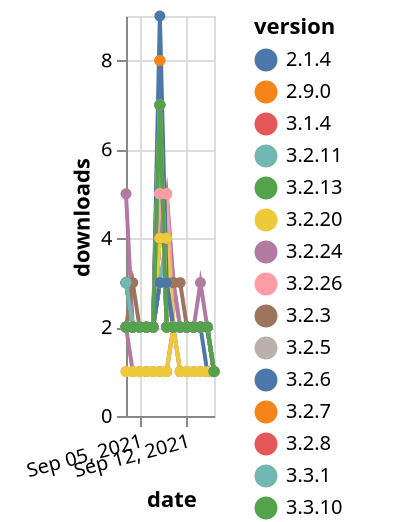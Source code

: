 {"$schema": "https://vega.github.io/schema/vega-lite/v5.json", "description": "A simple bar chart with embedded data.", "data": {"values": [{"date": "2021-09-03", "total": 554, "delta": 2, "version": "4.0.25"}, {"date": "2021-09-04", "total": 556, "delta": 2, "version": "4.0.25"}, {"date": "2021-09-05", "total": 558, "delta": 2, "version": "4.0.25"}, {"date": "2021-09-06", "total": 560, "delta": 2, "version": "4.0.25"}, {"date": "2021-09-07", "total": 562, "delta": 2, "version": "4.0.25"}, {"date": "2021-09-08", "total": 566, "delta": 4, "version": "4.0.25"}, {"date": "2021-09-09", "total": 570, "delta": 4, "version": "4.0.25"}, {"date": "2021-09-10", "total": 572, "delta": 2, "version": "4.0.25"}, {"date": "2021-09-11", "total": 574, "delta": 2, "version": "4.0.25"}, {"date": "2021-09-12", "total": 576, "delta": 2, "version": "4.0.25"}, {"date": "2021-09-13", "total": 578, "delta": 2, "version": "4.0.25"}, {"date": "2021-09-14", "total": 580, "delta": 2, "version": "4.0.25"}, {"date": "2021-09-15", "total": 582, "delta": 2, "version": "4.0.25"}, {"date": "2021-09-16", "total": 583, "delta": 1, "version": "4.0.25"}, {"date": "2021-09-03", "total": 393, "delta": 3, "version": "4.0.33"}, {"date": "2021-09-04", "total": 395, "delta": 2, "version": "4.0.33"}, {"date": "2021-09-05", "total": 397, "delta": 2, "version": "4.0.33"}, {"date": "2021-09-06", "total": 399, "delta": 2, "version": "4.0.33"}, {"date": "2021-09-07", "total": 401, "delta": 2, "version": "4.0.33"}, {"date": "2021-09-08", "total": 404, "delta": 3, "version": "4.0.33"}, {"date": "2021-09-09", "total": 407, "delta": 3, "version": "4.0.33"}, {"date": "2021-09-10", "total": 409, "delta": 2, "version": "4.0.33"}, {"date": "2021-09-11", "total": 411, "delta": 2, "version": "4.0.33"}, {"date": "2021-09-12", "total": 413, "delta": 2, "version": "4.0.33"}, {"date": "2021-09-13", "total": 415, "delta": 2, "version": "4.0.33"}, {"date": "2021-09-14", "total": 417, "delta": 2, "version": "4.0.33"}, {"date": "2021-09-15", "total": 419, "delta": 2, "version": "4.0.33"}, {"date": "2021-09-16", "total": 420, "delta": 1, "version": "4.0.33"}, {"date": "2021-09-03", "total": 5936, "delta": 3, "version": "3.1.4"}, {"date": "2021-09-04", "total": 5938, "delta": 2, "version": "3.1.4"}, {"date": "2021-09-05", "total": 5940, "delta": 2, "version": "3.1.4"}, {"date": "2021-09-06", "total": 5942, "delta": 2, "version": "3.1.4"}, {"date": "2021-09-07", "total": 5944, "delta": 2, "version": "3.1.4"}, {"date": "2021-09-08", "total": 5952, "delta": 8, "version": "3.1.4"}, {"date": "2021-09-09", "total": 5954, "delta": 2, "version": "3.1.4"}, {"date": "2021-09-10", "total": 5956, "delta": 2, "version": "3.1.4"}, {"date": "2021-09-11", "total": 5958, "delta": 2, "version": "3.1.4"}, {"date": "2021-09-12", "total": 5960, "delta": 2, "version": "3.1.4"}, {"date": "2021-09-13", "total": 5962, "delta": 2, "version": "3.1.4"}, {"date": "2021-09-14", "total": 5964, "delta": 2, "version": "3.1.4"}, {"date": "2021-09-15", "total": 5966, "delta": 2, "version": "3.1.4"}, {"date": "2021-09-16", "total": 5967, "delta": 1, "version": "3.1.4"}, {"date": "2021-09-03", "total": 337, "delta": 2, "version": "4.0.32"}, {"date": "2021-09-04", "total": 339, "delta": 2, "version": "4.0.32"}, {"date": "2021-09-05", "total": 341, "delta": 2, "version": "4.0.32"}, {"date": "2021-09-06", "total": 343, "delta": 2, "version": "4.0.32"}, {"date": "2021-09-07", "total": 345, "delta": 2, "version": "4.0.32"}, {"date": "2021-09-08", "total": 348, "delta": 3, "version": "4.0.32"}, {"date": "2021-09-09", "total": 352, "delta": 4, "version": "4.0.32"}, {"date": "2021-09-10", "total": 354, "delta": 2, "version": "4.0.32"}, {"date": "2021-09-11", "total": 356, "delta": 2, "version": "4.0.32"}, {"date": "2021-09-12", "total": 358, "delta": 2, "version": "4.0.32"}, {"date": "2021-09-13", "total": 360, "delta": 2, "version": "4.0.32"}, {"date": "2021-09-14", "total": 362, "delta": 2, "version": "4.0.32"}, {"date": "2021-09-15", "total": 364, "delta": 2, "version": "4.0.32"}, {"date": "2021-09-16", "total": 365, "delta": 1, "version": "4.0.32"}, {"date": "2021-09-03", "total": 598, "delta": 2, "version": "4.0.22"}, {"date": "2021-09-04", "total": 600, "delta": 2, "version": "4.0.22"}, {"date": "2021-09-05", "total": 602, "delta": 2, "version": "4.0.22"}, {"date": "2021-09-06", "total": 604, "delta": 2, "version": "4.0.22"}, {"date": "2021-09-07", "total": 606, "delta": 2, "version": "4.0.22"}, {"date": "2021-09-08", "total": 610, "delta": 4, "version": "4.0.22"}, {"date": "2021-09-09", "total": 614, "delta": 4, "version": "4.0.22"}, {"date": "2021-09-10", "total": 616, "delta": 2, "version": "4.0.22"}, {"date": "2021-09-11", "total": 618, "delta": 2, "version": "4.0.22"}, {"date": "2021-09-12", "total": 620, "delta": 2, "version": "4.0.22"}, {"date": "2021-09-13", "total": 622, "delta": 2, "version": "4.0.22"}, {"date": "2021-09-14", "total": 624, "delta": 2, "version": "4.0.22"}, {"date": "2021-09-15", "total": 626, "delta": 2, "version": "4.0.22"}, {"date": "2021-09-16", "total": 627, "delta": 1, "version": "4.0.22"}, {"date": "2021-09-03", "total": 3017, "delta": 3, "version": "3.3.1"}, {"date": "2021-09-04", "total": 3019, "delta": 2, "version": "3.3.1"}, {"date": "2021-09-05", "total": 3021, "delta": 2, "version": "3.3.1"}, {"date": "2021-09-06", "total": 3023, "delta": 2, "version": "3.3.1"}, {"date": "2021-09-07", "total": 3025, "delta": 2, "version": "3.3.1"}, {"date": "2021-09-08", "total": 3030, "delta": 5, "version": "3.3.1"}, {"date": "2021-09-09", "total": 3035, "delta": 5, "version": "3.3.1"}, {"date": "2021-09-10", "total": 3038, "delta": 3, "version": "3.3.1"}, {"date": "2021-09-11", "total": 3040, "delta": 2, "version": "3.3.1"}, {"date": "2021-09-12", "total": 3042, "delta": 2, "version": "3.3.1"}, {"date": "2021-09-13", "total": 3044, "delta": 2, "version": "3.3.1"}, {"date": "2021-09-14", "total": 3046, "delta": 2, "version": "3.3.1"}, {"date": "2021-09-15", "total": 3048, "delta": 2, "version": "3.3.1"}, {"date": "2021-09-16", "total": 3049, "delta": 1, "version": "3.3.1"}, {"date": "2021-09-03", "total": 4596, "delta": 2, "version": "3.2.7"}, {"date": "2021-09-04", "total": 4598, "delta": 2, "version": "3.2.7"}, {"date": "2021-09-05", "total": 4600, "delta": 2, "version": "3.2.7"}, {"date": "2021-09-06", "total": 4602, "delta": 2, "version": "3.2.7"}, {"date": "2021-09-07", "total": 4604, "delta": 2, "version": "3.2.7"}, {"date": "2021-09-08", "total": 4611, "delta": 7, "version": "3.2.7"}, {"date": "2021-09-09", "total": 4613, "delta": 2, "version": "3.2.7"}, {"date": "2021-09-10", "total": 4615, "delta": 2, "version": "3.2.7"}, {"date": "2021-09-11", "total": 4617, "delta": 2, "version": "3.2.7"}, {"date": "2021-09-12", "total": 4619, "delta": 2, "version": "3.2.7"}, {"date": "2021-09-13", "total": 4621, "delta": 2, "version": "3.2.7"}, {"date": "2021-09-14", "total": 4623, "delta": 2, "version": "3.2.7"}, {"date": "2021-09-15", "total": 4625, "delta": 2, "version": "3.2.7"}, {"date": "2021-09-16", "total": 4626, "delta": 1, "version": "3.2.7"}, {"date": "2021-09-03", "total": 2895, "delta": 2, "version": "3.2.24"}, {"date": "2021-09-04", "total": 2897, "delta": 2, "version": "3.2.24"}, {"date": "2021-09-05", "total": 2899, "delta": 2, "version": "3.2.24"}, {"date": "2021-09-06", "total": 2901, "delta": 2, "version": "3.2.24"}, {"date": "2021-09-07", "total": 2903, "delta": 2, "version": "3.2.24"}, {"date": "2021-09-08", "total": 2908, "delta": 5, "version": "3.2.24"}, {"date": "2021-09-09", "total": 2913, "delta": 5, "version": "3.2.24"}, {"date": "2021-09-10", "total": 2915, "delta": 2, "version": "3.2.24"}, {"date": "2021-09-11", "total": 2917, "delta": 2, "version": "3.2.24"}, {"date": "2021-09-12", "total": 2919, "delta": 2, "version": "3.2.24"}, {"date": "2021-09-13", "total": 2921, "delta": 2, "version": "3.2.24"}, {"date": "2021-09-14", "total": 2923, "delta": 2, "version": "3.2.24"}, {"date": "2021-09-15", "total": 2925, "delta": 2, "version": "3.2.24"}, {"date": "2021-09-16", "total": 2926, "delta": 1, "version": "3.2.24"}, {"date": "2021-09-03", "total": 4010, "delta": 3, "version": "3.2.6"}, {"date": "2021-09-04", "total": 4012, "delta": 2, "version": "3.2.6"}, {"date": "2021-09-05", "total": 4014, "delta": 2, "version": "3.2.6"}, {"date": "2021-09-06", "total": 4016, "delta": 2, "version": "3.2.6"}, {"date": "2021-09-07", "total": 4018, "delta": 2, "version": "3.2.6"}, {"date": "2021-09-08", "total": 4025, "delta": 7, "version": "3.2.6"}, {"date": "2021-09-09", "total": 4027, "delta": 2, "version": "3.2.6"}, {"date": "2021-09-10", "total": 4029, "delta": 2, "version": "3.2.6"}, {"date": "2021-09-11", "total": 4031, "delta": 2, "version": "3.2.6"}, {"date": "2021-09-12", "total": 4033, "delta": 2, "version": "3.2.6"}, {"date": "2021-09-13", "total": 4035, "delta": 2, "version": "3.2.6"}, {"date": "2021-09-14", "total": 4037, "delta": 2, "version": "3.2.6"}, {"date": "2021-09-15", "total": 4039, "delta": 2, "version": "3.2.6"}, {"date": "2021-09-16", "total": 4040, "delta": 1, "version": "3.2.6"}, {"date": "2021-09-03", "total": 4751, "delta": 2, "version": "2.9.0"}, {"date": "2021-09-04", "total": 4753, "delta": 2, "version": "2.9.0"}, {"date": "2021-09-05", "total": 4755, "delta": 2, "version": "2.9.0"}, {"date": "2021-09-06", "total": 4757, "delta": 2, "version": "2.9.0"}, {"date": "2021-09-07", "total": 4759, "delta": 2, "version": "2.9.0"}, {"date": "2021-09-08", "total": 4767, "delta": 8, "version": "2.9.0"}, {"date": "2021-09-09", "total": 4769, "delta": 2, "version": "2.9.0"}, {"date": "2021-09-10", "total": 4771, "delta": 2, "version": "2.9.0"}, {"date": "2021-09-11", "total": 4773, "delta": 2, "version": "2.9.0"}, {"date": "2021-09-12", "total": 4775, "delta": 2, "version": "2.9.0"}, {"date": "2021-09-13", "total": 4777, "delta": 2, "version": "2.9.0"}, {"date": "2021-09-14", "total": 4779, "delta": 2, "version": "2.9.0"}, {"date": "2021-09-15", "total": 4781, "delta": 2, "version": "2.9.0"}, {"date": "2021-09-16", "total": 4782, "delta": 1, "version": "2.9.0"}, {"date": "2021-09-03", "total": 328, "delta": 1, "version": "3.3.6"}, {"date": "2021-09-04", "total": 329, "delta": 1, "version": "3.3.6"}, {"date": "2021-09-05", "total": 330, "delta": 1, "version": "3.3.6"}, {"date": "2021-09-06", "total": 331, "delta": 1, "version": "3.3.6"}, {"date": "2021-09-07", "total": 332, "delta": 1, "version": "3.3.6"}, {"date": "2021-09-08", "total": 333, "delta": 1, "version": "3.3.6"}, {"date": "2021-09-09", "total": 334, "delta": 1, "version": "3.3.6"}, {"date": "2021-09-10", "total": 336, "delta": 2, "version": "3.3.6"}, {"date": "2021-09-11", "total": 337, "delta": 1, "version": "3.3.6"}, {"date": "2021-09-12", "total": 338, "delta": 1, "version": "3.3.6"}, {"date": "2021-09-13", "total": 339, "delta": 1, "version": "3.3.6"}, {"date": "2021-09-14", "total": 340, "delta": 1, "version": "3.3.6"}, {"date": "2021-09-15", "total": 341, "delta": 1, "version": "3.3.6"}, {"date": "2021-09-16", "total": 342, "delta": 1, "version": "3.3.6"}, {"date": "2021-09-03", "total": 3903, "delta": 2, "version": "3.2.20"}, {"date": "2021-09-04", "total": 3905, "delta": 2, "version": "3.2.20"}, {"date": "2021-09-05", "total": 3907, "delta": 2, "version": "3.2.20"}, {"date": "2021-09-06", "total": 3909, "delta": 2, "version": "3.2.20"}, {"date": "2021-09-07", "total": 3911, "delta": 2, "version": "3.2.20"}, {"date": "2021-09-08", "total": 3916, "delta": 5, "version": "3.2.20"}, {"date": "2021-09-09", "total": 3921, "delta": 5, "version": "3.2.20"}, {"date": "2021-09-10", "total": 3923, "delta": 2, "version": "3.2.20"}, {"date": "2021-09-11", "total": 3925, "delta": 2, "version": "3.2.20"}, {"date": "2021-09-12", "total": 3927, "delta": 2, "version": "3.2.20"}, {"date": "2021-09-13", "total": 3929, "delta": 2, "version": "3.2.20"}, {"date": "2021-09-14", "total": 3931, "delta": 2, "version": "3.2.20"}, {"date": "2021-09-15", "total": 3933, "delta": 2, "version": "3.2.20"}, {"date": "2021-09-16", "total": 3934, "delta": 1, "version": "3.2.20"}, {"date": "2021-09-03", "total": 4034, "delta": 2, "version": "3.2.8"}, {"date": "2021-09-04", "total": 4036, "delta": 2, "version": "3.2.8"}, {"date": "2021-09-05", "total": 4038, "delta": 2, "version": "3.2.8"}, {"date": "2021-09-06", "total": 4040, "delta": 2, "version": "3.2.8"}, {"date": "2021-09-07", "total": 4042, "delta": 2, "version": "3.2.8"}, {"date": "2021-09-08", "total": 4049, "delta": 7, "version": "3.2.8"}, {"date": "2021-09-09", "total": 4051, "delta": 2, "version": "3.2.8"}, {"date": "2021-09-10", "total": 4053, "delta": 2, "version": "3.2.8"}, {"date": "2021-09-11", "total": 4055, "delta": 2, "version": "3.2.8"}, {"date": "2021-09-12", "total": 4057, "delta": 2, "version": "3.2.8"}, {"date": "2021-09-13", "total": 4059, "delta": 2, "version": "3.2.8"}, {"date": "2021-09-14", "total": 4061, "delta": 2, "version": "3.2.8"}, {"date": "2021-09-15", "total": 4063, "delta": 2, "version": "3.2.8"}, {"date": "2021-09-16", "total": 4064, "delta": 1, "version": "3.2.8"}, {"date": "2021-09-03", "total": 2975, "delta": 3, "version": "3.3.10"}, {"date": "2021-09-04", "total": 2977, "delta": 2, "version": "3.3.10"}, {"date": "2021-09-05", "total": 2979, "delta": 2, "version": "3.3.10"}, {"date": "2021-09-06", "total": 2981, "delta": 2, "version": "3.3.10"}, {"date": "2021-09-07", "total": 2983, "delta": 2, "version": "3.3.10"}, {"date": "2021-09-08", "total": 2986, "delta": 3, "version": "3.3.10"}, {"date": "2021-09-09", "total": 2989, "delta": 3, "version": "3.3.10"}, {"date": "2021-09-10", "total": 2991, "delta": 2, "version": "3.3.10"}, {"date": "2021-09-11", "total": 2993, "delta": 2, "version": "3.3.10"}, {"date": "2021-09-12", "total": 2995, "delta": 2, "version": "3.3.10"}, {"date": "2021-09-13", "total": 2997, "delta": 2, "version": "3.3.10"}, {"date": "2021-09-14", "total": 2999, "delta": 2, "version": "3.3.10"}, {"date": "2021-09-15", "total": 3001, "delta": 2, "version": "3.3.10"}, {"date": "2021-09-16", "total": 3002, "delta": 1, "version": "3.3.10"}, {"date": "2021-09-03", "total": 272, "delta": 5, "version": "4.0.41"}, {"date": "2021-09-04", "total": 274, "delta": 2, "version": "4.0.41"}, {"date": "2021-09-05", "total": 276, "delta": 2, "version": "4.0.41"}, {"date": "2021-09-06", "total": 278, "delta": 2, "version": "4.0.41"}, {"date": "2021-09-07", "total": 280, "delta": 2, "version": "4.0.41"}, {"date": "2021-09-08", "total": 284, "delta": 4, "version": "4.0.41"}, {"date": "2021-09-09", "total": 289, "delta": 5, "version": "4.0.41"}, {"date": "2021-09-10", "total": 292, "delta": 3, "version": "4.0.41"}, {"date": "2021-09-11", "total": 294, "delta": 2, "version": "4.0.41"}, {"date": "2021-09-12", "total": 296, "delta": 2, "version": "4.0.41"}, {"date": "2021-09-13", "total": 298, "delta": 2, "version": "4.0.41"}, {"date": "2021-09-14", "total": 301, "delta": 3, "version": "4.0.41"}, {"date": "2021-09-15", "total": 303, "delta": 2, "version": "4.0.41"}, {"date": "2021-09-16", "total": 304, "delta": 1, "version": "4.0.41"}, {"date": "2021-09-03", "total": 594, "delta": 2, "version": "4.0.7"}, {"date": "2021-09-04", "total": 596, "delta": 2, "version": "4.0.7"}, {"date": "2021-09-05", "total": 598, "delta": 2, "version": "4.0.7"}, {"date": "2021-09-06", "total": 600, "delta": 2, "version": "4.0.7"}, {"date": "2021-09-07", "total": 602, "delta": 2, "version": "4.0.7"}, {"date": "2021-09-08", "total": 605, "delta": 3, "version": "4.0.7"}, {"date": "2021-09-09", "total": 608, "delta": 3, "version": "4.0.7"}, {"date": "2021-09-10", "total": 610, "delta": 2, "version": "4.0.7"}, {"date": "2021-09-11", "total": 612, "delta": 2, "version": "4.0.7"}, {"date": "2021-09-12", "total": 614, "delta": 2, "version": "4.0.7"}, {"date": "2021-09-13", "total": 616, "delta": 2, "version": "4.0.7"}, {"date": "2021-09-14", "total": 618, "delta": 2, "version": "4.0.7"}, {"date": "2021-09-15", "total": 620, "delta": 2, "version": "4.0.7"}, {"date": "2021-09-16", "total": 621, "delta": 1, "version": "4.0.7"}, {"date": "2021-09-03", "total": 2813, "delta": 2, "version": "3.2.26"}, {"date": "2021-09-04", "total": 2815, "delta": 2, "version": "3.2.26"}, {"date": "2021-09-05", "total": 2817, "delta": 2, "version": "3.2.26"}, {"date": "2021-09-06", "total": 2819, "delta": 2, "version": "3.2.26"}, {"date": "2021-09-07", "total": 2821, "delta": 2, "version": "3.2.26"}, {"date": "2021-09-08", "total": 2826, "delta": 5, "version": "3.2.26"}, {"date": "2021-09-09", "total": 2831, "delta": 5, "version": "3.2.26"}, {"date": "2021-09-10", "total": 2833, "delta": 2, "version": "3.2.26"}, {"date": "2021-09-11", "total": 2835, "delta": 2, "version": "3.2.26"}, {"date": "2021-09-12", "total": 2837, "delta": 2, "version": "3.2.26"}, {"date": "2021-09-13", "total": 2839, "delta": 2, "version": "3.2.26"}, {"date": "2021-09-14", "total": 2841, "delta": 2, "version": "3.2.26"}, {"date": "2021-09-15", "total": 2843, "delta": 2, "version": "3.2.26"}, {"date": "2021-09-16", "total": 2844, "delta": 1, "version": "3.2.26"}, {"date": "2021-09-03", "total": 773, "delta": 2, "version": "4.0.4"}, {"date": "2021-09-04", "total": 775, "delta": 2, "version": "4.0.4"}, {"date": "2021-09-05", "total": 777, "delta": 2, "version": "4.0.4"}, {"date": "2021-09-06", "total": 779, "delta": 2, "version": "4.0.4"}, {"date": "2021-09-07", "total": 781, "delta": 2, "version": "4.0.4"}, {"date": "2021-09-08", "total": 785, "delta": 4, "version": "4.0.4"}, {"date": "2021-09-09", "total": 789, "delta": 4, "version": "4.0.4"}, {"date": "2021-09-10", "total": 791, "delta": 2, "version": "4.0.4"}, {"date": "2021-09-11", "total": 793, "delta": 2, "version": "4.0.4"}, {"date": "2021-09-12", "total": 795, "delta": 2, "version": "4.0.4"}, {"date": "2021-09-13", "total": 797, "delta": 2, "version": "4.0.4"}, {"date": "2021-09-14", "total": 799, "delta": 2, "version": "4.0.4"}, {"date": "2021-09-15", "total": 801, "delta": 2, "version": "4.0.4"}, {"date": "2021-09-16", "total": 802, "delta": 1, "version": "4.0.4"}, {"date": "2021-09-03", "total": 320, "delta": 2, "version": "3.3.5"}, {"date": "2021-09-04", "total": 321, "delta": 1, "version": "3.3.5"}, {"date": "2021-09-05", "total": 322, "delta": 1, "version": "3.3.5"}, {"date": "2021-09-06", "total": 323, "delta": 1, "version": "3.3.5"}, {"date": "2021-09-07", "total": 324, "delta": 1, "version": "3.3.5"}, {"date": "2021-09-08", "total": 325, "delta": 1, "version": "3.3.5"}, {"date": "2021-09-09", "total": 326, "delta": 1, "version": "3.3.5"}, {"date": "2021-09-10", "total": 328, "delta": 2, "version": "3.3.5"}, {"date": "2021-09-11", "total": 329, "delta": 1, "version": "3.3.5"}, {"date": "2021-09-12", "total": 330, "delta": 1, "version": "3.3.5"}, {"date": "2021-09-13", "total": 331, "delta": 1, "version": "3.3.5"}, {"date": "2021-09-14", "total": 332, "delta": 1, "version": "3.3.5"}, {"date": "2021-09-15", "total": 333, "delta": 1, "version": "3.3.5"}, {"date": "2021-09-16", "total": 334, "delta": 1, "version": "3.3.5"}, {"date": "2021-09-03", "total": 5928, "delta": 2, "version": "2.1.4"}, {"date": "2021-09-04", "total": 5930, "delta": 2, "version": "2.1.4"}, {"date": "2021-09-05", "total": 5932, "delta": 2, "version": "2.1.4"}, {"date": "2021-09-06", "total": 5934, "delta": 2, "version": "2.1.4"}, {"date": "2021-09-07", "total": 5936, "delta": 2, "version": "2.1.4"}, {"date": "2021-09-08", "total": 5945, "delta": 9, "version": "2.1.4"}, {"date": "2021-09-09", "total": 5948, "delta": 3, "version": "2.1.4"}, {"date": "2021-09-10", "total": 5950, "delta": 2, "version": "2.1.4"}, {"date": "2021-09-11", "total": 5952, "delta": 2, "version": "2.1.4"}, {"date": "2021-09-12", "total": 5954, "delta": 2, "version": "2.1.4"}, {"date": "2021-09-13", "total": 5956, "delta": 2, "version": "2.1.4"}, {"date": "2021-09-14", "total": 5958, "delta": 2, "version": "2.1.4"}, {"date": "2021-09-15", "total": 5959, "delta": 1, "version": "2.1.4"}, {"date": "2021-09-16", "total": 5960, "delta": 1, "version": "2.1.4"}, {"date": "2021-09-03", "total": 2505, "delta": 2, "version": "3.3.9"}, {"date": "2021-09-04", "total": 2508, "delta": 3, "version": "3.3.9"}, {"date": "2021-09-05", "total": 2510, "delta": 2, "version": "3.3.9"}, {"date": "2021-09-06", "total": 2512, "delta": 2, "version": "3.3.9"}, {"date": "2021-09-07", "total": 2514, "delta": 2, "version": "3.3.9"}, {"date": "2021-09-08", "total": 2517, "delta": 3, "version": "3.3.9"}, {"date": "2021-09-09", "total": 2520, "delta": 3, "version": "3.3.9"}, {"date": "2021-09-10", "total": 2523, "delta": 3, "version": "3.3.9"}, {"date": "2021-09-11", "total": 2526, "delta": 3, "version": "3.3.9"}, {"date": "2021-09-12", "total": 2528, "delta": 2, "version": "3.3.9"}, {"date": "2021-09-13", "total": 2530, "delta": 2, "version": "3.3.9"}, {"date": "2021-09-14", "total": 2532, "delta": 2, "version": "3.3.9"}, {"date": "2021-09-15", "total": 2534, "delta": 2, "version": "3.3.9"}, {"date": "2021-09-16", "total": 2535, "delta": 1, "version": "3.3.9"}, {"date": "2021-09-03", "total": 4187, "delta": 3, "version": "3.2.11"}, {"date": "2021-09-04", "total": 4189, "delta": 2, "version": "3.2.11"}, {"date": "2021-09-05", "total": 4191, "delta": 2, "version": "3.2.11"}, {"date": "2021-09-06", "total": 4193, "delta": 2, "version": "3.2.11"}, {"date": "2021-09-07", "total": 4195, "delta": 2, "version": "3.2.11"}, {"date": "2021-09-08", "total": 4202, "delta": 7, "version": "3.2.11"}, {"date": "2021-09-09", "total": 4204, "delta": 2, "version": "3.2.11"}, {"date": "2021-09-10", "total": 4206, "delta": 2, "version": "3.2.11"}, {"date": "2021-09-11", "total": 4208, "delta": 2, "version": "3.2.11"}, {"date": "2021-09-12", "total": 4210, "delta": 2, "version": "3.2.11"}, {"date": "2021-09-13", "total": 4212, "delta": 2, "version": "3.2.11"}, {"date": "2021-09-14", "total": 4214, "delta": 2, "version": "3.2.11"}, {"date": "2021-09-15", "total": 4216, "delta": 2, "version": "3.2.11"}, {"date": "2021-09-16", "total": 4217, "delta": 1, "version": "3.2.11"}, {"date": "2021-09-03", "total": 4073, "delta": 2, "version": "3.2.3"}, {"date": "2021-09-04", "total": 4075, "delta": 2, "version": "3.2.3"}, {"date": "2021-09-05", "total": 4077, "delta": 2, "version": "3.2.3"}, {"date": "2021-09-06", "total": 4079, "delta": 2, "version": "3.2.3"}, {"date": "2021-09-07", "total": 4081, "delta": 2, "version": "3.2.3"}, {"date": "2021-09-08", "total": 4088, "delta": 7, "version": "3.2.3"}, {"date": "2021-09-09", "total": 4090, "delta": 2, "version": "3.2.3"}, {"date": "2021-09-10", "total": 4092, "delta": 2, "version": "3.2.3"}, {"date": "2021-09-11", "total": 4094, "delta": 2, "version": "3.2.3"}, {"date": "2021-09-12", "total": 4096, "delta": 2, "version": "3.2.3"}, {"date": "2021-09-13", "total": 4098, "delta": 2, "version": "3.2.3"}, {"date": "2021-09-14", "total": 4100, "delta": 2, "version": "3.2.3"}, {"date": "2021-09-15", "total": 4102, "delta": 2, "version": "3.2.3"}, {"date": "2021-09-16", "total": 4103, "delta": 1, "version": "3.2.3"}, {"date": "2021-09-03", "total": 1917, "delta": 2, "version": "4.0.1.alpha"}, {"date": "2021-09-04", "total": 1919, "delta": 2, "version": "4.0.1.alpha"}, {"date": "2021-09-05", "total": 1921, "delta": 2, "version": "4.0.1.alpha"}, {"date": "2021-09-06", "total": 1923, "delta": 2, "version": "4.0.1.alpha"}, {"date": "2021-09-07", "total": 1925, "delta": 2, "version": "4.0.1.alpha"}, {"date": "2021-09-08", "total": 1928, "delta": 3, "version": "4.0.1.alpha"}, {"date": "2021-09-09", "total": 1931, "delta": 3, "version": "4.0.1.alpha"}, {"date": "2021-09-10", "total": 1933, "delta": 2, "version": "4.0.1.alpha"}, {"date": "2021-09-11", "total": 1935, "delta": 2, "version": "4.0.1.alpha"}, {"date": "2021-09-12", "total": 1937, "delta": 2, "version": "4.0.1.alpha"}, {"date": "2021-09-13", "total": 1939, "delta": 2, "version": "4.0.1.alpha"}, {"date": "2021-09-14", "total": 1941, "delta": 2, "version": "4.0.1.alpha"}, {"date": "2021-09-15", "total": 1943, "delta": 2, "version": "4.0.1.alpha"}, {"date": "2021-09-16", "total": 1944, "delta": 1, "version": "4.0.1.alpha"}, {"date": "2021-09-03", "total": 360, "delta": 1, "version": "3.3.3"}, {"date": "2021-09-04", "total": 361, "delta": 1, "version": "3.3.3"}, {"date": "2021-09-05", "total": 362, "delta": 1, "version": "3.3.3"}, {"date": "2021-09-06", "total": 363, "delta": 1, "version": "3.3.3"}, {"date": "2021-09-07", "total": 364, "delta": 1, "version": "3.3.3"}, {"date": "2021-09-08", "total": 365, "delta": 1, "version": "3.3.3"}, {"date": "2021-09-09", "total": 366, "delta": 1, "version": "3.3.3"}, {"date": "2021-09-10", "total": 368, "delta": 2, "version": "3.3.3"}, {"date": "2021-09-11", "total": 369, "delta": 1, "version": "3.3.3"}, {"date": "2021-09-12", "total": 370, "delta": 1, "version": "3.3.3"}, {"date": "2021-09-13", "total": 371, "delta": 1, "version": "3.3.3"}, {"date": "2021-09-14", "total": 372, "delta": 1, "version": "3.3.3"}, {"date": "2021-09-15", "total": 373, "delta": 1, "version": "3.3.3"}, {"date": "2021-09-16", "total": 374, "delta": 1, "version": "3.3.3"}, {"date": "2021-09-03", "total": 4414, "delta": 2, "version": "3.2.5"}, {"date": "2021-09-04", "total": 4416, "delta": 2, "version": "3.2.5"}, {"date": "2021-09-05", "total": 4418, "delta": 2, "version": "3.2.5"}, {"date": "2021-09-06", "total": 4420, "delta": 2, "version": "3.2.5"}, {"date": "2021-09-07", "total": 4422, "delta": 2, "version": "3.2.5"}, {"date": "2021-09-08", "total": 4429, "delta": 7, "version": "3.2.5"}, {"date": "2021-09-09", "total": 4431, "delta": 2, "version": "3.2.5"}, {"date": "2021-09-10", "total": 4433, "delta": 2, "version": "3.2.5"}, {"date": "2021-09-11", "total": 4435, "delta": 2, "version": "3.2.5"}, {"date": "2021-09-12", "total": 4437, "delta": 2, "version": "3.2.5"}, {"date": "2021-09-13", "total": 4439, "delta": 2, "version": "3.2.5"}, {"date": "2021-09-14", "total": 4441, "delta": 2, "version": "3.2.5"}, {"date": "2021-09-15", "total": 4443, "delta": 2, "version": "3.2.5"}, {"date": "2021-09-16", "total": 4444, "delta": 1, "version": "3.2.5"}, {"date": "2021-09-03", "total": 648, "delta": 2, "version": "4.0.12"}, {"date": "2021-09-04", "total": 650, "delta": 2, "version": "4.0.12"}, {"date": "2021-09-05", "total": 652, "delta": 2, "version": "4.0.12"}, {"date": "2021-09-06", "total": 654, "delta": 2, "version": "4.0.12"}, {"date": "2021-09-07", "total": 656, "delta": 2, "version": "4.0.12"}, {"date": "2021-09-08", "total": 659, "delta": 3, "version": "4.0.12"}, {"date": "2021-09-09", "total": 662, "delta": 3, "version": "4.0.12"}, {"date": "2021-09-10", "total": 664, "delta": 2, "version": "4.0.12"}, {"date": "2021-09-11", "total": 666, "delta": 2, "version": "4.0.12"}, {"date": "2021-09-12", "total": 668, "delta": 2, "version": "4.0.12"}, {"date": "2021-09-13", "total": 670, "delta": 2, "version": "4.0.12"}, {"date": "2021-09-14", "total": 672, "delta": 2, "version": "4.0.12"}, {"date": "2021-09-15", "total": 674, "delta": 2, "version": "4.0.12"}, {"date": "2021-09-16", "total": 675, "delta": 1, "version": "4.0.12"}, {"date": "2021-09-03", "total": 4741, "delta": 2, "version": "3.2.13"}, {"date": "2021-09-04", "total": 4743, "delta": 2, "version": "3.2.13"}, {"date": "2021-09-05", "total": 4745, "delta": 2, "version": "3.2.13"}, {"date": "2021-09-06", "total": 4747, "delta": 2, "version": "3.2.13"}, {"date": "2021-09-07", "total": 4749, "delta": 2, "version": "3.2.13"}, {"date": "2021-09-08", "total": 4756, "delta": 7, "version": "3.2.13"}, {"date": "2021-09-09", "total": 4758, "delta": 2, "version": "3.2.13"}, {"date": "2021-09-10", "total": 4760, "delta": 2, "version": "3.2.13"}, {"date": "2021-09-11", "total": 4762, "delta": 2, "version": "3.2.13"}, {"date": "2021-09-12", "total": 4764, "delta": 2, "version": "3.2.13"}, {"date": "2021-09-13", "total": 4766, "delta": 2, "version": "3.2.13"}, {"date": "2021-09-14", "total": 4768, "delta": 2, "version": "3.2.13"}, {"date": "2021-09-15", "total": 4770, "delta": 2, "version": "3.2.13"}, {"date": "2021-09-16", "total": 4771, "delta": 1, "version": "3.2.13"}]}, "width": "container", "mark": {"type": "line", "point": {"filled": true}}, "encoding": {"x": {"field": "date", "type": "temporal", "timeUnit": "yearmonthdate", "title": "date", "axis": {"labelAngle": -15}}, "y": {"field": "delta", "type": "quantitative", "title": "downloads"}, "color": {"field": "version", "type": "nominal"}, "tooltip": {"field": "delta"}}}